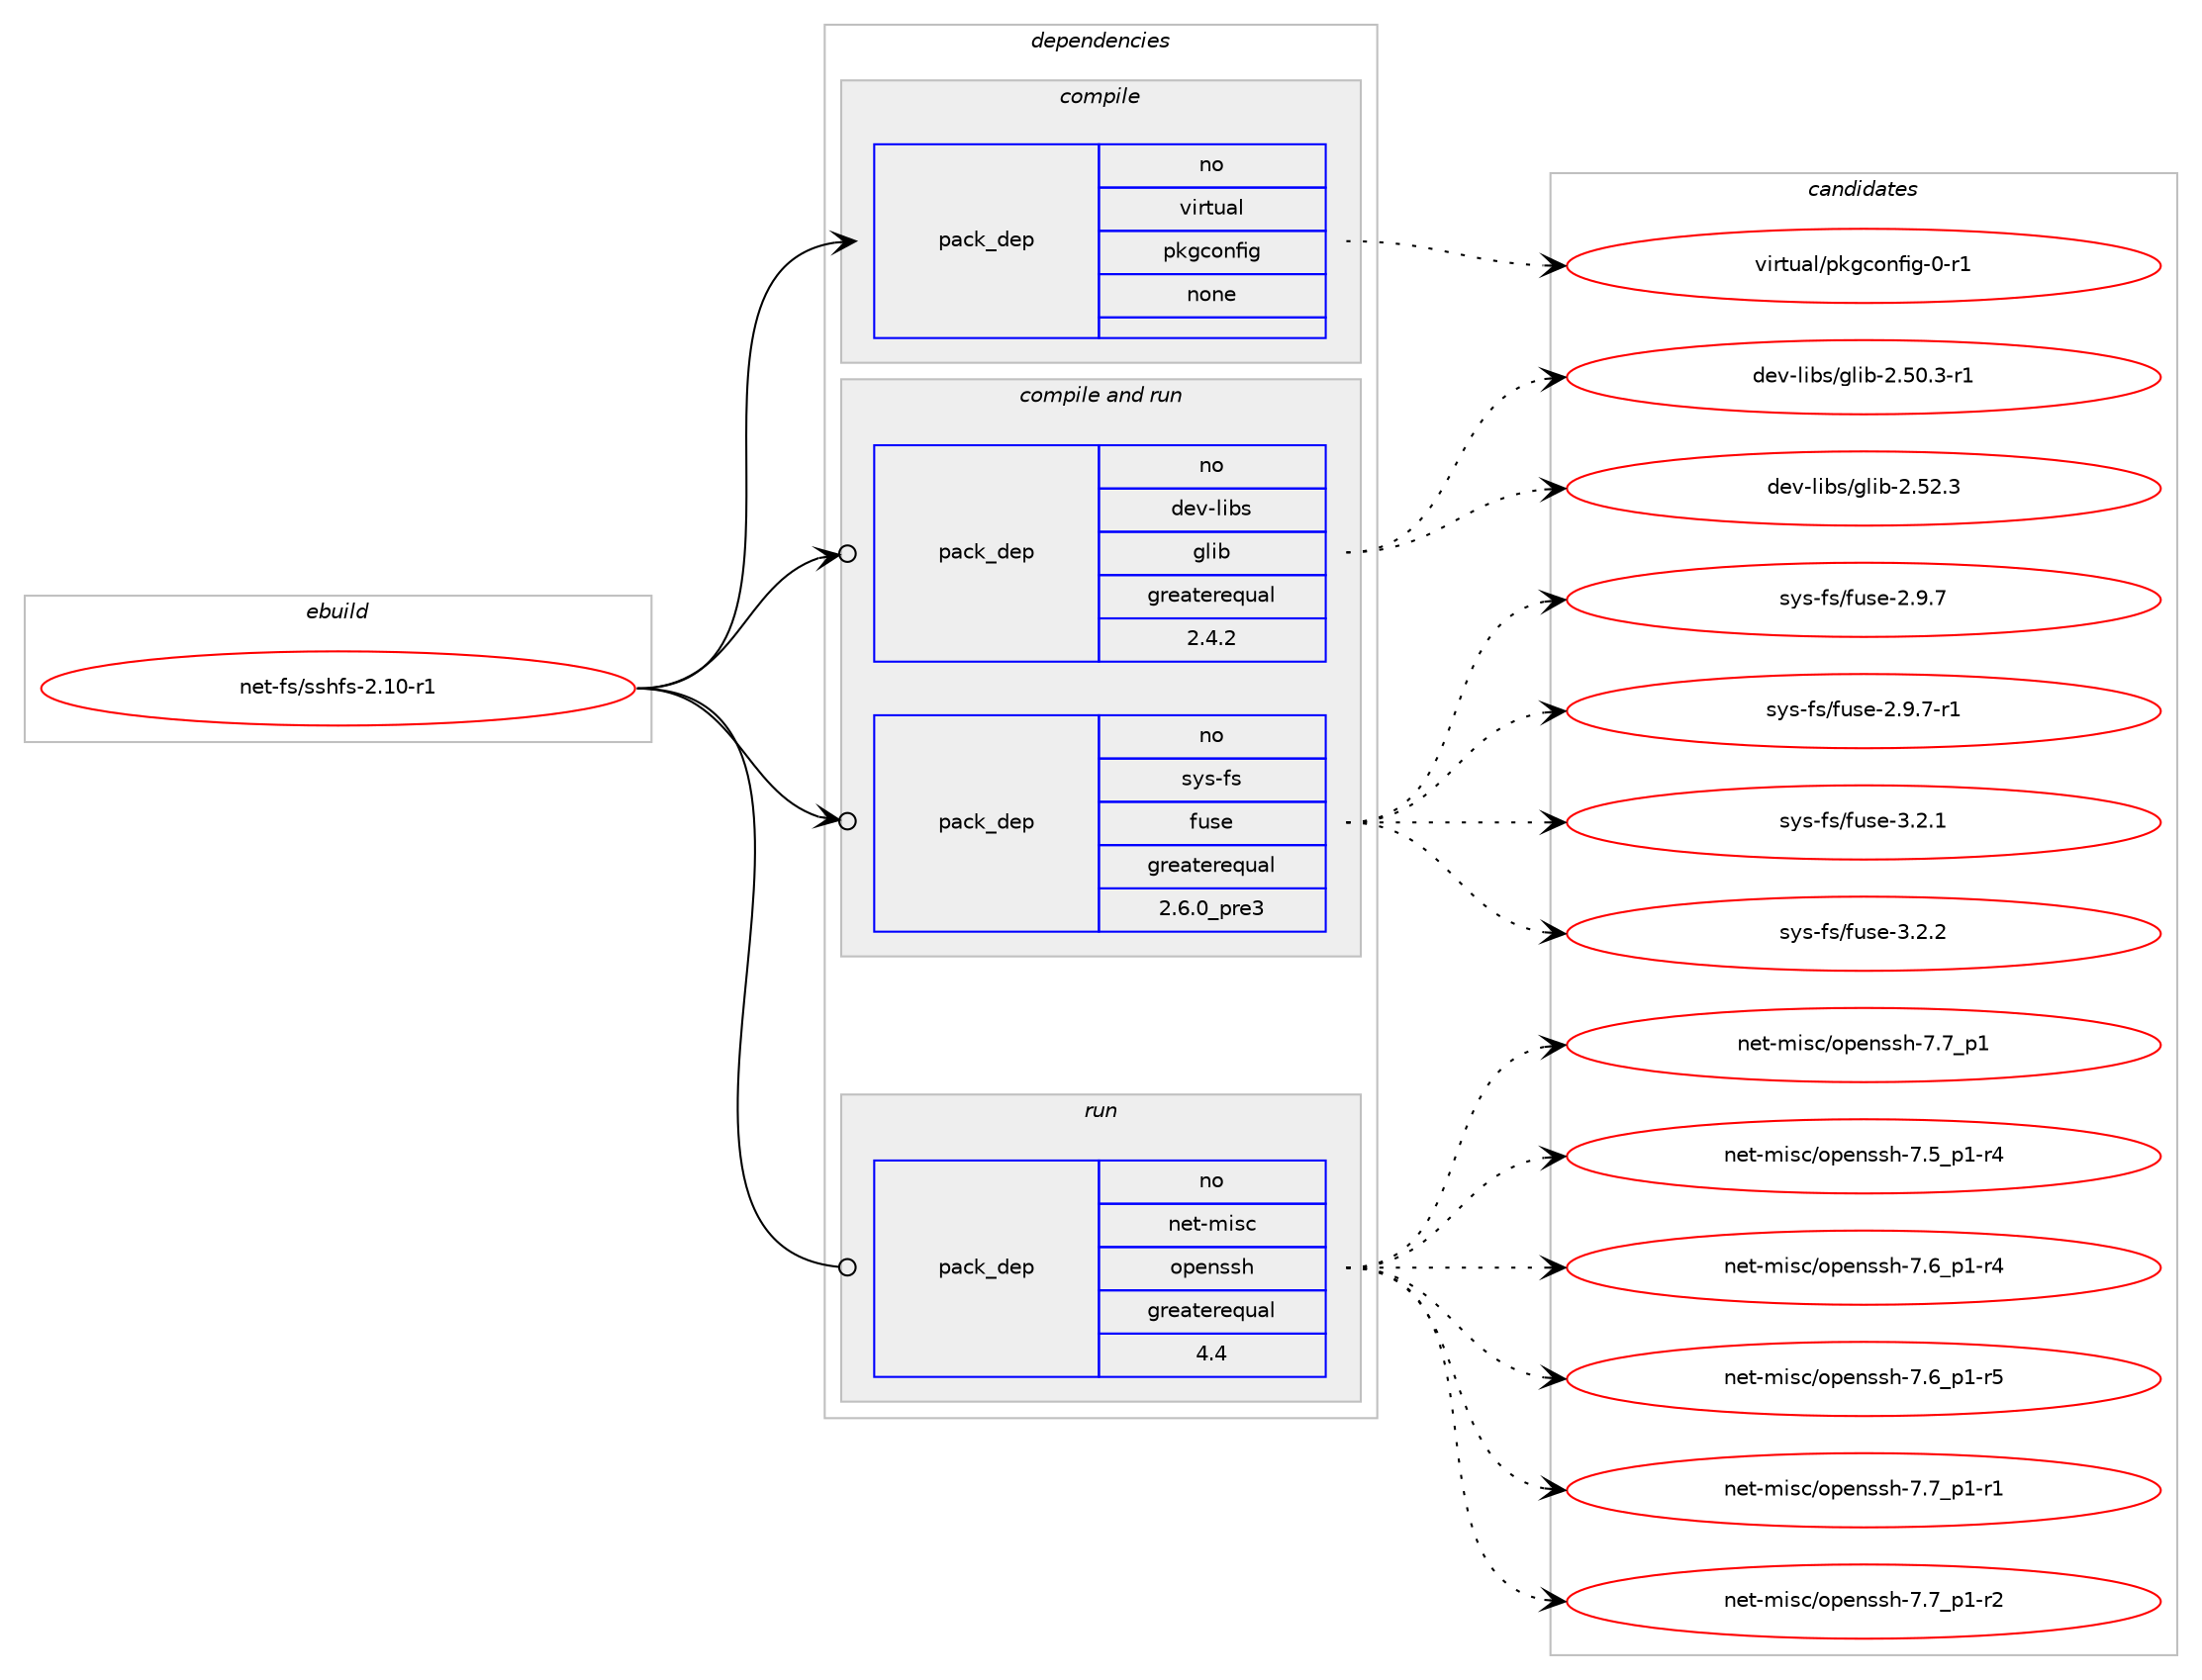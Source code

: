 digraph prolog {

# *************
# Graph options
# *************

newrank=true;
concentrate=true;
compound=true;
graph [rankdir=LR,fontname=Helvetica,fontsize=10,ranksep=1.5];#, ranksep=2.5, nodesep=0.2];
edge  [arrowhead=vee];
node  [fontname=Helvetica,fontsize=10];

# **********
# The ebuild
# **********

subgraph cluster_leftcol {
color=gray;
rank=same;
label=<<i>ebuild</i>>;
id [label="net-fs/sshfs-2.10-r1", color=red, width=4, href="../net-fs/sshfs-2.10-r1.svg"];
}

# ****************
# The dependencies
# ****************

subgraph cluster_midcol {
color=gray;
label=<<i>dependencies</i>>;
subgraph cluster_compile {
fillcolor="#eeeeee";
style=filled;
label=<<i>compile</i>>;
subgraph pack175 {
dependency274 [label=<<TABLE BORDER="0" CELLBORDER="1" CELLSPACING="0" CELLPADDING="4" WIDTH="220"><TR><TD ROWSPAN="6" CELLPADDING="30">pack_dep</TD></TR><TR><TD WIDTH="110">no</TD></TR><TR><TD>virtual</TD></TR><TR><TD>pkgconfig</TD></TR><TR><TD>none</TD></TR><TR><TD></TD></TR></TABLE>>, shape=none, color=blue];
}
id:e -> dependency274:w [weight=20,style="solid",arrowhead="vee"];
}
subgraph cluster_compileandrun {
fillcolor="#eeeeee";
style=filled;
label=<<i>compile and run</i>>;
subgraph pack176 {
dependency275 [label=<<TABLE BORDER="0" CELLBORDER="1" CELLSPACING="0" CELLPADDING="4" WIDTH="220"><TR><TD ROWSPAN="6" CELLPADDING="30">pack_dep</TD></TR><TR><TD WIDTH="110">no</TD></TR><TR><TD>dev-libs</TD></TR><TR><TD>glib</TD></TR><TR><TD>greaterequal</TD></TR><TR><TD>2.4.2</TD></TR></TABLE>>, shape=none, color=blue];
}
id:e -> dependency275:w [weight=20,style="solid",arrowhead="odotvee"];
subgraph pack177 {
dependency276 [label=<<TABLE BORDER="0" CELLBORDER="1" CELLSPACING="0" CELLPADDING="4" WIDTH="220"><TR><TD ROWSPAN="6" CELLPADDING="30">pack_dep</TD></TR><TR><TD WIDTH="110">no</TD></TR><TR><TD>sys-fs</TD></TR><TR><TD>fuse</TD></TR><TR><TD>greaterequal</TD></TR><TR><TD>2.6.0_pre3</TD></TR></TABLE>>, shape=none, color=blue];
}
id:e -> dependency276:w [weight=20,style="solid",arrowhead="odotvee"];
}
subgraph cluster_run {
fillcolor="#eeeeee";
style=filled;
label=<<i>run</i>>;
subgraph pack178 {
dependency277 [label=<<TABLE BORDER="0" CELLBORDER="1" CELLSPACING="0" CELLPADDING="4" WIDTH="220"><TR><TD ROWSPAN="6" CELLPADDING="30">pack_dep</TD></TR><TR><TD WIDTH="110">no</TD></TR><TR><TD>net-misc</TD></TR><TR><TD>openssh</TD></TR><TR><TD>greaterequal</TD></TR><TR><TD>4.4</TD></TR></TABLE>>, shape=none, color=blue];
}
id:e -> dependency277:w [weight=20,style="solid",arrowhead="odot"];
}
}

# **************
# The candidates
# **************

subgraph cluster_choices {
rank=same;
color=gray;
label=<<i>candidates</i>>;

subgraph choice175 {
color=black;
nodesep=1;
choice11810511411611797108471121071039911111010210510345484511449 [label="virtual/pkgconfig-0-r1", color=red, width=4,href="../virtual/pkgconfig-0-r1.svg"];
dependency274:e -> choice11810511411611797108471121071039911111010210510345484511449:w [style=dotted,weight="100"];
}
subgraph choice176 {
color=black;
nodesep=1;
choice10010111845108105981154710310810598455046534846514511449 [label="dev-libs/glib-2.50.3-r1", color=red, width=4,href="../dev-libs/glib-2.50.3-r1.svg"];
choice1001011184510810598115471031081059845504653504651 [label="dev-libs/glib-2.52.3", color=red, width=4,href="../dev-libs/glib-2.52.3.svg"];
dependency275:e -> choice10010111845108105981154710310810598455046534846514511449:w [style=dotted,weight="100"];
dependency275:e -> choice1001011184510810598115471031081059845504653504651:w [style=dotted,weight="100"];
}
subgraph choice177 {
color=black;
nodesep=1;
choice1151211154510211547102117115101455046574655 [label="sys-fs/fuse-2.9.7", color=red, width=4,href="../sys-fs/fuse-2.9.7.svg"];
choice11512111545102115471021171151014550465746554511449 [label="sys-fs/fuse-2.9.7-r1", color=red, width=4,href="../sys-fs/fuse-2.9.7-r1.svg"];
choice1151211154510211547102117115101455146504649 [label="sys-fs/fuse-3.2.1", color=red, width=4,href="../sys-fs/fuse-3.2.1.svg"];
choice1151211154510211547102117115101455146504650 [label="sys-fs/fuse-3.2.2", color=red, width=4,href="../sys-fs/fuse-3.2.2.svg"];
dependency276:e -> choice1151211154510211547102117115101455046574655:w [style=dotted,weight="100"];
dependency276:e -> choice11512111545102115471021171151014550465746554511449:w [style=dotted,weight="100"];
dependency276:e -> choice1151211154510211547102117115101455146504649:w [style=dotted,weight="100"];
dependency276:e -> choice1151211154510211547102117115101455146504650:w [style=dotted,weight="100"];
}
subgraph choice178 {
color=black;
nodesep=1;
choice110101116451091051159947111112101110115115104455546559511249 [label="net-misc/openssh-7.7_p1", color=red, width=4,href="../net-misc/openssh-7.7_p1.svg"];
choice1101011164510910511599471111121011101151151044555465395112494511452 [label="net-misc/openssh-7.5_p1-r4", color=red, width=4,href="../net-misc/openssh-7.5_p1-r4.svg"];
choice1101011164510910511599471111121011101151151044555465495112494511452 [label="net-misc/openssh-7.6_p1-r4", color=red, width=4,href="../net-misc/openssh-7.6_p1-r4.svg"];
choice1101011164510910511599471111121011101151151044555465495112494511453 [label="net-misc/openssh-7.6_p1-r5", color=red, width=4,href="../net-misc/openssh-7.6_p1-r5.svg"];
choice1101011164510910511599471111121011101151151044555465595112494511449 [label="net-misc/openssh-7.7_p1-r1", color=red, width=4,href="../net-misc/openssh-7.7_p1-r1.svg"];
choice1101011164510910511599471111121011101151151044555465595112494511450 [label="net-misc/openssh-7.7_p1-r2", color=red, width=4,href="../net-misc/openssh-7.7_p1-r2.svg"];
dependency277:e -> choice110101116451091051159947111112101110115115104455546559511249:w [style=dotted,weight="100"];
dependency277:e -> choice1101011164510910511599471111121011101151151044555465395112494511452:w [style=dotted,weight="100"];
dependency277:e -> choice1101011164510910511599471111121011101151151044555465495112494511452:w [style=dotted,weight="100"];
dependency277:e -> choice1101011164510910511599471111121011101151151044555465495112494511453:w [style=dotted,weight="100"];
dependency277:e -> choice1101011164510910511599471111121011101151151044555465595112494511449:w [style=dotted,weight="100"];
dependency277:e -> choice1101011164510910511599471111121011101151151044555465595112494511450:w [style=dotted,weight="100"];
}
}

}

